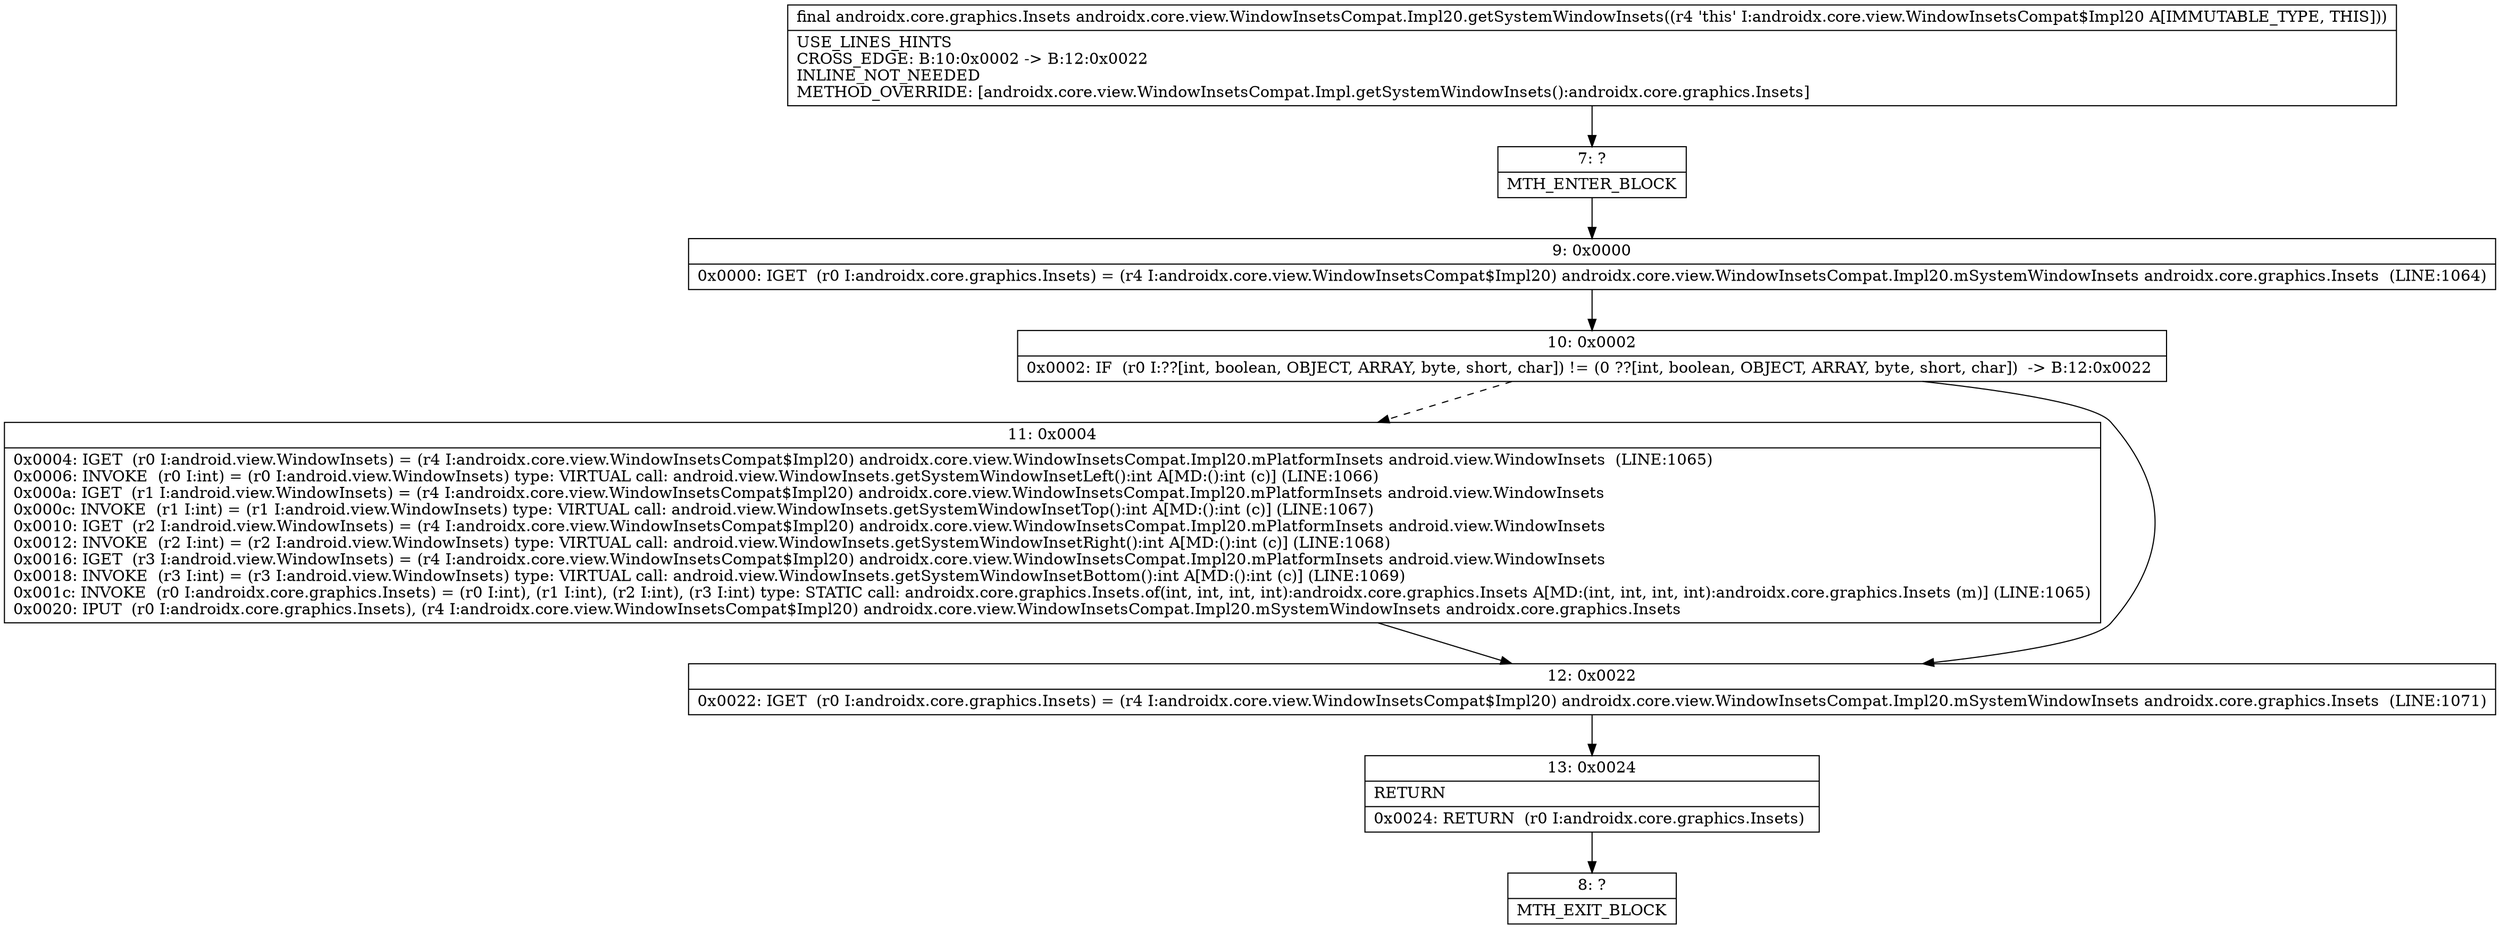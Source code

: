 digraph "CFG forandroidx.core.view.WindowInsetsCompat.Impl20.getSystemWindowInsets()Landroidx\/core\/graphics\/Insets;" {
Node_7 [shape=record,label="{7\:\ ?|MTH_ENTER_BLOCK\l}"];
Node_9 [shape=record,label="{9\:\ 0x0000|0x0000: IGET  (r0 I:androidx.core.graphics.Insets) = (r4 I:androidx.core.view.WindowInsetsCompat$Impl20) androidx.core.view.WindowInsetsCompat.Impl20.mSystemWindowInsets androidx.core.graphics.Insets  (LINE:1064)\l}"];
Node_10 [shape=record,label="{10\:\ 0x0002|0x0002: IF  (r0 I:??[int, boolean, OBJECT, ARRAY, byte, short, char]) != (0 ??[int, boolean, OBJECT, ARRAY, byte, short, char])  \-\> B:12:0x0022 \l}"];
Node_11 [shape=record,label="{11\:\ 0x0004|0x0004: IGET  (r0 I:android.view.WindowInsets) = (r4 I:androidx.core.view.WindowInsetsCompat$Impl20) androidx.core.view.WindowInsetsCompat.Impl20.mPlatformInsets android.view.WindowInsets  (LINE:1065)\l0x0006: INVOKE  (r0 I:int) = (r0 I:android.view.WindowInsets) type: VIRTUAL call: android.view.WindowInsets.getSystemWindowInsetLeft():int A[MD:():int (c)] (LINE:1066)\l0x000a: IGET  (r1 I:android.view.WindowInsets) = (r4 I:androidx.core.view.WindowInsetsCompat$Impl20) androidx.core.view.WindowInsetsCompat.Impl20.mPlatformInsets android.view.WindowInsets \l0x000c: INVOKE  (r1 I:int) = (r1 I:android.view.WindowInsets) type: VIRTUAL call: android.view.WindowInsets.getSystemWindowInsetTop():int A[MD:():int (c)] (LINE:1067)\l0x0010: IGET  (r2 I:android.view.WindowInsets) = (r4 I:androidx.core.view.WindowInsetsCompat$Impl20) androidx.core.view.WindowInsetsCompat.Impl20.mPlatformInsets android.view.WindowInsets \l0x0012: INVOKE  (r2 I:int) = (r2 I:android.view.WindowInsets) type: VIRTUAL call: android.view.WindowInsets.getSystemWindowInsetRight():int A[MD:():int (c)] (LINE:1068)\l0x0016: IGET  (r3 I:android.view.WindowInsets) = (r4 I:androidx.core.view.WindowInsetsCompat$Impl20) androidx.core.view.WindowInsetsCompat.Impl20.mPlatformInsets android.view.WindowInsets \l0x0018: INVOKE  (r3 I:int) = (r3 I:android.view.WindowInsets) type: VIRTUAL call: android.view.WindowInsets.getSystemWindowInsetBottom():int A[MD:():int (c)] (LINE:1069)\l0x001c: INVOKE  (r0 I:androidx.core.graphics.Insets) = (r0 I:int), (r1 I:int), (r2 I:int), (r3 I:int) type: STATIC call: androidx.core.graphics.Insets.of(int, int, int, int):androidx.core.graphics.Insets A[MD:(int, int, int, int):androidx.core.graphics.Insets (m)] (LINE:1065)\l0x0020: IPUT  (r0 I:androidx.core.graphics.Insets), (r4 I:androidx.core.view.WindowInsetsCompat$Impl20) androidx.core.view.WindowInsetsCompat.Impl20.mSystemWindowInsets androidx.core.graphics.Insets \l}"];
Node_12 [shape=record,label="{12\:\ 0x0022|0x0022: IGET  (r0 I:androidx.core.graphics.Insets) = (r4 I:androidx.core.view.WindowInsetsCompat$Impl20) androidx.core.view.WindowInsetsCompat.Impl20.mSystemWindowInsets androidx.core.graphics.Insets  (LINE:1071)\l}"];
Node_13 [shape=record,label="{13\:\ 0x0024|RETURN\l|0x0024: RETURN  (r0 I:androidx.core.graphics.Insets) \l}"];
Node_8 [shape=record,label="{8\:\ ?|MTH_EXIT_BLOCK\l}"];
MethodNode[shape=record,label="{final androidx.core.graphics.Insets androidx.core.view.WindowInsetsCompat.Impl20.getSystemWindowInsets((r4 'this' I:androidx.core.view.WindowInsetsCompat$Impl20 A[IMMUTABLE_TYPE, THIS]))  | USE_LINES_HINTS\lCROSS_EDGE: B:10:0x0002 \-\> B:12:0x0022\lINLINE_NOT_NEEDED\lMETHOD_OVERRIDE: [androidx.core.view.WindowInsetsCompat.Impl.getSystemWindowInsets():androidx.core.graphics.Insets]\l}"];
MethodNode -> Node_7;Node_7 -> Node_9;
Node_9 -> Node_10;
Node_10 -> Node_11[style=dashed];
Node_10 -> Node_12;
Node_11 -> Node_12;
Node_12 -> Node_13;
Node_13 -> Node_8;
}

